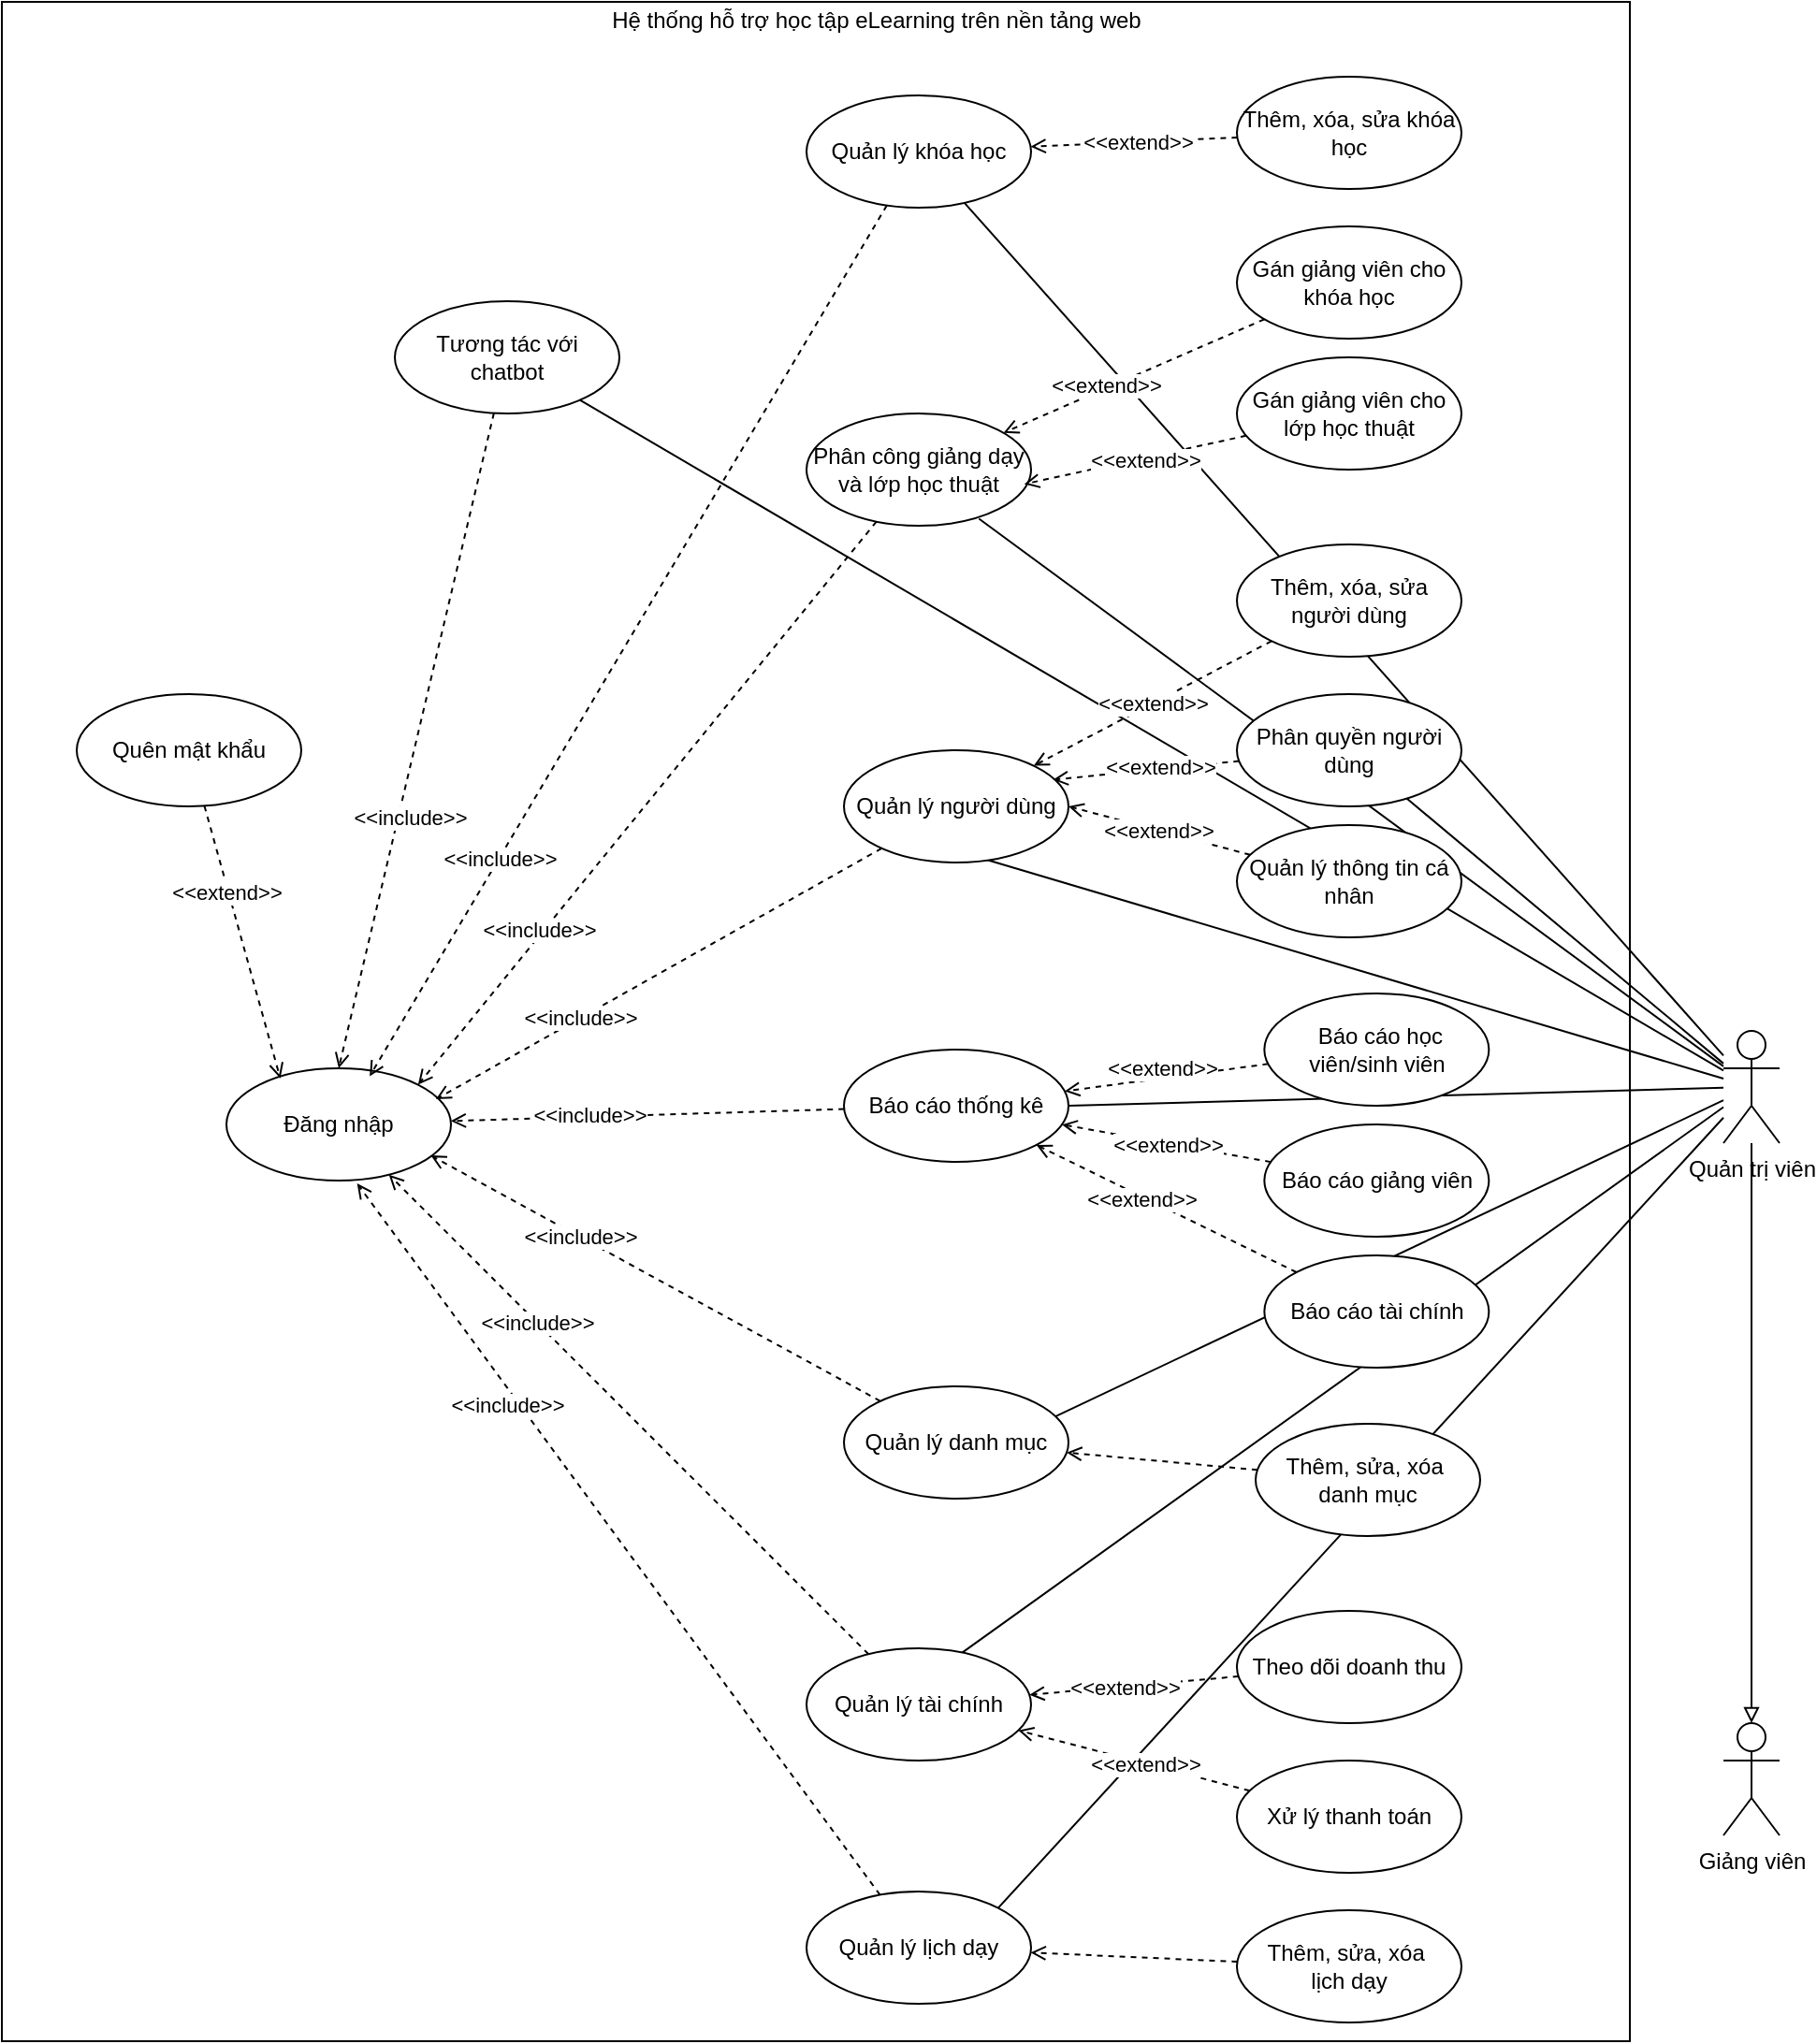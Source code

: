 <mxfile version="27.0.3">
  <diagram name="Page-1" id="FDcgBepIFSiOmwwHl9qi">
    <mxGraphModel dx="1418" dy="1894" grid="1" gridSize="10" guides="1" tooltips="1" connect="1" arrows="1" fold="1" page="1" pageScale="1" pageWidth="850" pageHeight="1100" math="0" shadow="0">
      <root>
        <mxCell id="0" />
        <mxCell id="1" parent="0" />
        <mxCell id="96Rs1fj9_P6RKk6u0Oii-1" value="" style="rounded=0;whiteSpace=wrap;html=1;" parent="1" vertex="1">
          <mxGeometry x="410" y="-190" width="870" height="1090" as="geometry" />
        </mxCell>
        <mxCell id="96Rs1fj9_P6RKk6u0Oii-2" value="Hệ thống hỗ trợ học tập eLearning trên nền tảng web" style="text;html=1;align=center;verticalAlign=middle;whiteSpace=wrap;rounded=0;" parent="1" vertex="1">
          <mxGeometry x="650" y="-190" width="455" height="20" as="geometry" />
        </mxCell>
        <mxCell id="96Rs1fj9_P6RKk6u0Oii-4" style="rounded=0;orthogonalLoop=1;jettySize=auto;html=1;entryX=0.768;entryY=0.938;entryDx=0;entryDy=0;endArrow=none;startFill=0;entryPerimeter=0;" parent="1" source="96Rs1fj9_P6RKk6u0Oii-11" target="96Rs1fj9_P6RKk6u0Oii-79" edge="1">
          <mxGeometry relative="1" as="geometry" />
        </mxCell>
        <mxCell id="96Rs1fj9_P6RKk6u0Oii-6" style="rounded=0;orthogonalLoop=1;jettySize=auto;html=1;entryX=0.929;entryY=0.28;entryDx=0;entryDy=0;endArrow=none;startFill=0;entryPerimeter=0;" parent="1" source="96Rs1fj9_P6RKk6u0Oii-11" target="96Rs1fj9_P6RKk6u0Oii-48" edge="1">
          <mxGeometry relative="1" as="geometry" />
        </mxCell>
        <mxCell id="96Rs1fj9_P6RKk6u0Oii-7" style="rounded=0;orthogonalLoop=1;jettySize=auto;html=1;entryX=0.689;entryY=0.045;entryDx=0;entryDy=0;endArrow=none;startFill=0;entryPerimeter=0;" parent="1" source="96Rs1fj9_P6RKk6u0Oii-11" target="96Rs1fj9_P6RKk6u0Oii-42" edge="1">
          <mxGeometry relative="1" as="geometry" />
        </mxCell>
        <mxCell id="96Rs1fj9_P6RKk6u0Oii-8" style="rounded=0;orthogonalLoop=1;jettySize=auto;html=1;entryX=1;entryY=0;entryDx=0;entryDy=0;endArrow=none;startFill=0;" parent="1" source="96Rs1fj9_P6RKk6u0Oii-11" target="96Rs1fj9_P6RKk6u0Oii-51" edge="1">
          <mxGeometry relative="1" as="geometry" />
        </mxCell>
        <mxCell id="96Rs1fj9_P6RKk6u0Oii-9" style="rounded=0;orthogonalLoop=1;jettySize=auto;html=1;endArrow=none;startFill=0;" parent="1" source="96Rs1fj9_P6RKk6u0Oii-11" target="96Rs1fj9_P6RKk6u0Oii-45" edge="1">
          <mxGeometry relative="1" as="geometry" />
        </mxCell>
        <mxCell id="96Rs1fj9_P6RKk6u0Oii-122" style="edgeStyle=none;rounded=0;orthogonalLoop=1;jettySize=auto;html=1;endArrow=none;startFill=0;entryX=0.642;entryY=0.979;entryDx=0;entryDy=0;entryPerimeter=0;" parent="1" source="96Rs1fj9_P6RKk6u0Oii-11" target="96Rs1fj9_P6RKk6u0Oii-112" edge="1">
          <mxGeometry relative="1" as="geometry" />
        </mxCell>
        <mxCell id="96Rs1fj9_P6RKk6u0Oii-168" style="edgeStyle=none;rounded=0;orthogonalLoop=1;jettySize=auto;html=1;entryX=1;entryY=0.5;entryDx=0;entryDy=0;endArrow=none;startFill=0;" parent="1" source="96Rs1fj9_P6RKk6u0Oii-11" target="96Rs1fj9_P6RKk6u0Oii-167" edge="1">
          <mxGeometry relative="1" as="geometry" />
        </mxCell>
        <mxCell id="96Rs1fj9_P6RKk6u0Oii-11" value="Quản trị viên" style="shape=umlActor;verticalLabelPosition=bottom;verticalAlign=top;html=1;outlineConnect=0;" parent="1" vertex="1">
          <mxGeometry x="1330" y="360" width="30" height="60" as="geometry" />
        </mxCell>
        <mxCell id="96Rs1fj9_P6RKk6u0Oii-34" value="Đăng nhập" style="ellipse;whiteSpace=wrap;html=1;" parent="1" vertex="1">
          <mxGeometry x="530" y="380" width="120" height="60" as="geometry" />
        </mxCell>
        <mxCell id="96Rs1fj9_P6RKk6u0Oii-37" style="rounded=0;orthogonalLoop=1;jettySize=auto;html=1;endArrow=open;endFill=0;dashed=1;entryX=0.638;entryY=0.071;entryDx=0;entryDy=0;entryPerimeter=0;" parent="1" source="96Rs1fj9_P6RKk6u0Oii-39" target="96Rs1fj9_P6RKk6u0Oii-34" edge="1">
          <mxGeometry relative="1" as="geometry">
            <mxPoint x="610" y="380" as="targetPoint" />
          </mxGeometry>
        </mxCell>
        <mxCell id="96Rs1fj9_P6RKk6u0Oii-121" value="&amp;lt;&amp;lt;include&amp;gt;&amp;gt;" style="edgeLabel;html=1;align=center;verticalAlign=middle;resizable=0;points=[];" parent="96Rs1fj9_P6RKk6u0Oii-37" vertex="1" connectable="0">
          <mxGeometry x="0.499" relative="1" as="geometry">
            <mxPoint as="offset" />
          </mxGeometry>
        </mxCell>
        <mxCell id="96Rs1fj9_P6RKk6u0Oii-130" style="edgeStyle=none;rounded=0;orthogonalLoop=1;jettySize=auto;html=1;endArrow=none;startFill=0;" parent="1" source="96Rs1fj9_P6RKk6u0Oii-39" target="96Rs1fj9_P6RKk6u0Oii-11" edge="1">
          <mxGeometry relative="1" as="geometry" />
        </mxCell>
        <mxCell id="96Rs1fj9_P6RKk6u0Oii-39" value="&lt;p style=&quot;white-space-collapse: preserve;&quot; dir=&quot;auto&quot;&gt;Quản lý khóa học&lt;/p&gt;" style="ellipse;whiteSpace=wrap;html=1;" parent="1" vertex="1">
          <mxGeometry x="840" y="-140" width="120" height="60" as="geometry" />
        </mxCell>
        <mxCell id="96Rs1fj9_P6RKk6u0Oii-40" style="rounded=0;orthogonalLoop=1;jettySize=auto;html=1;endArrow=open;endFill=0;dashed=1;" parent="1" source="96Rs1fj9_P6RKk6u0Oii-42" target="96Rs1fj9_P6RKk6u0Oii-34" edge="1">
          <mxGeometry relative="1" as="geometry" />
        </mxCell>
        <mxCell id="96Rs1fj9_P6RKk6u0Oii-41" value="&amp;lt;&amp;lt;include&amp;gt;&amp;gt;" style="edgeLabel;html=1;align=center;verticalAlign=middle;resizable=0;points=[];" parent="96Rs1fj9_P6RKk6u0Oii-40" vertex="1" connectable="0">
          <mxGeometry x="0.383" relative="1" as="geometry">
            <mxPoint as="offset" />
          </mxGeometry>
        </mxCell>
        <mxCell id="96Rs1fj9_P6RKk6u0Oii-42" value="&lt;p style=&quot;white-space-collapse: preserve;&quot; dir=&quot;auto&quot;&gt;Quản lý tài chính&lt;/p&gt;" style="ellipse;whiteSpace=wrap;html=1;" parent="1" vertex="1">
          <mxGeometry x="840" y="690" width="120" height="60" as="geometry" />
        </mxCell>
        <mxCell id="96Rs1fj9_P6RKk6u0Oii-43" style="rounded=0;orthogonalLoop=1;jettySize=auto;html=1;endArrow=open;endFill=0;dashed=1;entryX=0.5;entryY=0;entryDx=0;entryDy=0;" parent="1" source="96Rs1fj9_P6RKk6u0Oii-45" target="96Rs1fj9_P6RKk6u0Oii-34" edge="1">
          <mxGeometry relative="1" as="geometry" />
        </mxCell>
        <mxCell id="96Rs1fj9_P6RKk6u0Oii-44" value="&amp;lt;&amp;lt;include&amp;gt;&amp;gt;" style="edgeLabel;html=1;align=center;verticalAlign=middle;resizable=0;points=[];" parent="96Rs1fj9_P6RKk6u0Oii-43" vertex="1" connectable="0">
          <mxGeometry x="0.474" y="-3" relative="1" as="geometry">
            <mxPoint x="19" y="-41" as="offset" />
          </mxGeometry>
        </mxCell>
        <mxCell id="96Rs1fj9_P6RKk6u0Oii-45" value="&lt;p style=&quot;white-space-collapse: preserve;&quot; dir=&quot;auto&quot;&gt;Tương tác với chatbot&lt;/p&gt;" style="ellipse;whiteSpace=wrap;html=1;" parent="1" vertex="1">
          <mxGeometry x="620" y="-30" width="120" height="60" as="geometry" />
        </mxCell>
        <mxCell id="96Rs1fj9_P6RKk6u0Oii-46" style="rounded=0;orthogonalLoop=1;jettySize=auto;html=1;endArrow=open;endFill=0;dashed=1;entryX=0.91;entryY=0.776;entryDx=0;entryDy=0;entryPerimeter=0;" parent="1" source="96Rs1fj9_P6RKk6u0Oii-48" target="96Rs1fj9_P6RKk6u0Oii-34" edge="1">
          <mxGeometry relative="1" as="geometry" />
        </mxCell>
        <mxCell id="96Rs1fj9_P6RKk6u0Oii-47" value="&amp;lt;&amp;lt;include&amp;gt;&amp;gt;" style="edgeLabel;html=1;align=center;verticalAlign=middle;resizable=0;points=[];" parent="96Rs1fj9_P6RKk6u0Oii-46" vertex="1" connectable="0">
          <mxGeometry x="0.337" relative="1" as="geometry">
            <mxPoint as="offset" />
          </mxGeometry>
        </mxCell>
        <mxCell id="96Rs1fj9_P6RKk6u0Oii-48" value="&lt;p style=&quot;white-space-collapse: preserve;&quot; dir=&quot;auto&quot;&gt;Quản lý danh mục&lt;/p&gt;" style="ellipse;whiteSpace=wrap;html=1;" parent="1" vertex="1">
          <mxGeometry x="860" y="550" width="120" height="60" as="geometry" />
        </mxCell>
        <mxCell id="96Rs1fj9_P6RKk6u0Oii-49" style="rounded=0;orthogonalLoop=1;jettySize=auto;html=1;endArrow=open;endFill=0;dashed=1;entryX=0.582;entryY=1.026;entryDx=0;entryDy=0;entryPerimeter=0;" parent="1" source="96Rs1fj9_P6RKk6u0Oii-51" target="96Rs1fj9_P6RKk6u0Oii-34" edge="1">
          <mxGeometry relative="1" as="geometry" />
        </mxCell>
        <mxCell id="96Rs1fj9_P6RKk6u0Oii-50" value="&amp;lt;&amp;lt;include&amp;gt;&amp;gt;" style="edgeLabel;html=1;align=center;verticalAlign=middle;resizable=0;points=[];" parent="96Rs1fj9_P6RKk6u0Oii-49" vertex="1" connectable="0">
          <mxGeometry x="0.553" y="2" relative="1" as="geometry">
            <mxPoint x="19" y="32" as="offset" />
          </mxGeometry>
        </mxCell>
        <mxCell id="96Rs1fj9_P6RKk6u0Oii-51" value="&lt;p style=&quot;white-space-collapse: preserve;&quot; dir=&quot;auto&quot;&gt;Quản lý lịch dạy&lt;/p&gt;" style="ellipse;whiteSpace=wrap;html=1;" parent="1" vertex="1">
          <mxGeometry x="840" y="820" width="120" height="60" as="geometry" />
        </mxCell>
        <mxCell id="96Rs1fj9_P6RKk6u0Oii-57" style="rounded=0;orthogonalLoop=1;jettySize=auto;html=1;exitX=0;exitY=0;exitDx=0;exitDy=0;" parent="1" edge="1">
          <mxGeometry relative="1" as="geometry">
            <mxPoint x="877.156" y="368.998" as="sourcePoint" />
            <mxPoint x="876.379" y="369.401" as="targetPoint" />
          </mxGeometry>
        </mxCell>
        <mxCell id="96Rs1fj9_P6RKk6u0Oii-79" value="&lt;p style=&quot;white-space-collapse: preserve;&quot; dir=&quot;auto&quot;&gt;Phân công giảng dạy và lớp học thuật&lt;/p&gt;" style="ellipse;whiteSpace=wrap;html=1;" parent="1" vertex="1">
          <mxGeometry x="840" y="30" width="120" height="60" as="geometry" />
        </mxCell>
        <mxCell id="96Rs1fj9_P6RKk6u0Oii-105" style="rounded=0;orthogonalLoop=1;jettySize=auto;html=1;entryX=0.24;entryY=0.09;entryDx=0;entryDy=0;endArrow=open;endFill=0;dashed=1;entryPerimeter=0;" parent="1" source="96Rs1fj9_P6RKk6u0Oii-107" target="96Rs1fj9_P6RKk6u0Oii-34" edge="1">
          <mxGeometry relative="1" as="geometry" />
        </mxCell>
        <mxCell id="96Rs1fj9_P6RKk6u0Oii-110" value="&amp;lt;&amp;lt;extend&amp;gt;&amp;gt;" style="edgeLabel;html=1;align=center;verticalAlign=middle;resizable=0;points=[];" parent="96Rs1fj9_P6RKk6u0Oii-105" vertex="1" connectable="0">
          <mxGeometry x="-0.365" y="-1" relative="1" as="geometry">
            <mxPoint as="offset" />
          </mxGeometry>
        </mxCell>
        <mxCell id="96Rs1fj9_P6RKk6u0Oii-107" value="&lt;p style=&quot;white-space-collapse: preserve;&quot; dir=&quot;auto&quot;&gt;Quên mật khẩu&lt;/p&gt;" style="ellipse;whiteSpace=wrap;html=1;" parent="1" vertex="1">
          <mxGeometry x="450" y="180" width="120" height="60" as="geometry" />
        </mxCell>
        <mxCell id="96Rs1fj9_P6RKk6u0Oii-112" value="&lt;p style=&quot;white-space-collapse: preserve;&quot; dir=&quot;auto&quot;&gt;Quản lý người dùng&lt;/p&gt;" style="ellipse;whiteSpace=wrap;html=1;" parent="1" vertex="1">
          <mxGeometry x="860" y="210" width="120" height="60" as="geometry" />
        </mxCell>
        <mxCell id="96Rs1fj9_P6RKk6u0Oii-115" style="rounded=0;orthogonalLoop=1;jettySize=auto;html=1;entryX=0.933;entryY=0.276;entryDx=0;entryDy=0;entryPerimeter=0;dashed=1;endArrow=open;endFill=0;" parent="1" source="96Rs1fj9_P6RKk6u0Oii-112" target="96Rs1fj9_P6RKk6u0Oii-34" edge="1">
          <mxGeometry relative="1" as="geometry" />
        </mxCell>
        <mxCell id="96Rs1fj9_P6RKk6u0Oii-116" value="&amp;lt;&amp;lt;include&amp;gt;&amp;gt;" style="edgeLabel;html=1;align=center;verticalAlign=middle;resizable=0;points=[];" parent="96Rs1fj9_P6RKk6u0Oii-115" vertex="1" connectable="0">
          <mxGeometry x="0.355" relative="1" as="geometry">
            <mxPoint as="offset" />
          </mxGeometry>
        </mxCell>
        <mxCell id="96Rs1fj9_P6RKk6u0Oii-117" style="rounded=0;orthogonalLoop=1;jettySize=auto;html=1;entryX=1;entryY=0;entryDx=0;entryDy=0;dashed=1;endArrow=open;endFill=0;" parent="1" source="96Rs1fj9_P6RKk6u0Oii-79" target="96Rs1fj9_P6RKk6u0Oii-34" edge="1">
          <mxGeometry relative="1" as="geometry" />
        </mxCell>
        <mxCell id="96Rs1fj9_P6RKk6u0Oii-120" value="&amp;lt;&amp;lt;include&amp;gt;&amp;gt;" style="edgeLabel;html=1;align=center;verticalAlign=middle;resizable=0;points=[];" parent="96Rs1fj9_P6RKk6u0Oii-117" vertex="1" connectable="0">
          <mxGeometry x="0.459" y="-2" relative="1" as="geometry">
            <mxPoint as="offset" />
          </mxGeometry>
        </mxCell>
        <mxCell id="96Rs1fj9_P6RKk6u0Oii-125" style="edgeStyle=none;rounded=0;orthogonalLoop=1;jettySize=auto;html=1;entryX=0.931;entryY=0.263;entryDx=0;entryDy=0;entryPerimeter=0;dashed=1;endArrow=open;endFill=0;" parent="1" source="96Rs1fj9_P6RKk6u0Oii-123" target="96Rs1fj9_P6RKk6u0Oii-112" edge="1">
          <mxGeometry relative="1" as="geometry" />
        </mxCell>
        <mxCell id="96Rs1fj9_P6RKk6u0Oii-135" value="&amp;lt;&amp;lt;extend&amp;gt;&amp;gt;" style="edgeLabel;html=1;align=center;verticalAlign=middle;resizable=0;points=[];" parent="96Rs1fj9_P6RKk6u0Oii-125" vertex="1" connectable="0">
          <mxGeometry x="-0.153" y="-1" relative="1" as="geometry">
            <mxPoint as="offset" />
          </mxGeometry>
        </mxCell>
        <mxCell id="96Rs1fj9_P6RKk6u0Oii-126" style="edgeStyle=none;rounded=0;orthogonalLoop=1;jettySize=auto;html=1;entryX=1;entryY=0.5;entryDx=0;entryDy=0;dashed=1;endArrow=open;endFill=0;" parent="1" source="96Rs1fj9_P6RKk6u0Oii-124" target="96Rs1fj9_P6RKk6u0Oii-112" edge="1">
          <mxGeometry relative="1" as="geometry" />
        </mxCell>
        <mxCell id="96Rs1fj9_P6RKk6u0Oii-136" value="&amp;lt;&amp;lt;extend&amp;gt;&amp;gt;" style="edgeLabel;html=1;align=center;verticalAlign=middle;resizable=0;points=[];" parent="96Rs1fj9_P6RKk6u0Oii-126" vertex="1" connectable="0">
          <mxGeometry x="0.028" relative="1" as="geometry">
            <mxPoint as="offset" />
          </mxGeometry>
        </mxCell>
        <mxCell id="96Rs1fj9_P6RKk6u0Oii-124" value="Quản lý thông tin cá nhân" style="ellipse;whiteSpace=wrap;html=1;" parent="1" vertex="1">
          <mxGeometry x="1070" y="250" width="120" height="60" as="geometry" />
        </mxCell>
        <mxCell id="96Rs1fj9_P6RKk6u0Oii-127" value="" style="rounded=0;orthogonalLoop=1;jettySize=auto;html=1;endArrow=none;startFill=0;" parent="1" source="96Rs1fj9_P6RKk6u0Oii-11" target="96Rs1fj9_P6RKk6u0Oii-123" edge="1">
          <mxGeometry relative="1" as="geometry">
            <mxPoint x="1330" y="377" as="sourcePoint" />
            <mxPoint x="929" y="16" as="targetPoint" />
          </mxGeometry>
        </mxCell>
        <mxCell id="96Rs1fj9_P6RKk6u0Oii-123" value="Phân quyền người dùng" style="ellipse;whiteSpace=wrap;html=1;" parent="1" vertex="1">
          <mxGeometry x="1070" y="180" width="120" height="60" as="geometry" />
        </mxCell>
        <mxCell id="96Rs1fj9_P6RKk6u0Oii-129" style="edgeStyle=none;rounded=0;orthogonalLoop=1;jettySize=auto;html=1;dashed=1;endArrow=open;endFill=0;" parent="1" source="96Rs1fj9_P6RKk6u0Oii-128" target="96Rs1fj9_P6RKk6u0Oii-112" edge="1">
          <mxGeometry relative="1" as="geometry" />
        </mxCell>
        <mxCell id="96Rs1fj9_P6RKk6u0Oii-134" value="&amp;lt;&amp;lt;extend&amp;gt;&amp;gt;" style="edgeLabel;html=1;align=center;verticalAlign=middle;resizable=0;points=[];" parent="96Rs1fj9_P6RKk6u0Oii-129" vertex="1" connectable="0">
          <mxGeometry x="0.005" relative="1" as="geometry">
            <mxPoint as="offset" />
          </mxGeometry>
        </mxCell>
        <mxCell id="96Rs1fj9_P6RKk6u0Oii-128" value="Thêm, xóa, sửa người dùng" style="ellipse;whiteSpace=wrap;html=1;" parent="1" vertex="1">
          <mxGeometry x="1070" y="100" width="120" height="60" as="geometry" />
        </mxCell>
        <mxCell id="96Rs1fj9_P6RKk6u0Oii-142" style="edgeStyle=none;rounded=0;orthogonalLoop=1;jettySize=auto;html=1;dashed=1;endArrow=open;endFill=0;" parent="1" source="96Rs1fj9_P6RKk6u0Oii-137" target="96Rs1fj9_P6RKk6u0Oii-79" edge="1">
          <mxGeometry relative="1" as="geometry" />
        </mxCell>
        <mxCell id="96Rs1fj9_P6RKk6u0Oii-145" value="&amp;lt;&amp;lt;extend&amp;gt;&amp;gt;" style="edgeLabel;html=1;align=center;verticalAlign=middle;resizable=0;points=[];" parent="96Rs1fj9_P6RKk6u0Oii-142" vertex="1" connectable="0">
          <mxGeometry x="0.209" y="-2" relative="1" as="geometry">
            <mxPoint as="offset" />
          </mxGeometry>
        </mxCell>
        <mxCell id="96Rs1fj9_P6RKk6u0Oii-137" value="Gán giảng viên cho khóa học" style="ellipse;whiteSpace=wrap;html=1;" parent="1" vertex="1">
          <mxGeometry x="1070" y="-70" width="120" height="60" as="geometry" />
        </mxCell>
        <mxCell id="96Rs1fj9_P6RKk6u0Oii-139" value="Gán giảng viên cho lớp học thuật" style="ellipse;whiteSpace=wrap;html=1;" parent="1" vertex="1">
          <mxGeometry x="1070" width="120" height="60" as="geometry" />
        </mxCell>
        <mxCell id="96Rs1fj9_P6RKk6u0Oii-144" style="edgeStyle=none;rounded=0;orthogonalLoop=1;jettySize=auto;html=1;entryX=0.97;entryY=0.629;entryDx=0;entryDy=0;entryPerimeter=0;dashed=1;endArrow=open;endFill=0;" parent="1" source="96Rs1fj9_P6RKk6u0Oii-139" target="96Rs1fj9_P6RKk6u0Oii-79" edge="1">
          <mxGeometry relative="1" as="geometry" />
        </mxCell>
        <mxCell id="96Rs1fj9_P6RKk6u0Oii-146" value="&amp;lt;&amp;lt;extend&amp;gt;&amp;gt;" style="edgeLabel;html=1;align=center;verticalAlign=middle;resizable=0;points=[];" parent="96Rs1fj9_P6RKk6u0Oii-144" vertex="1" connectable="0">
          <mxGeometry x="-0.074" y="1" relative="1" as="geometry">
            <mxPoint as="offset" />
          </mxGeometry>
        </mxCell>
        <mxCell id="96Rs1fj9_P6RKk6u0Oii-150" style="edgeStyle=none;rounded=0;orthogonalLoop=1;jettySize=auto;html=1;dashed=1;endArrow=open;endFill=0;" parent="1" source="96Rs1fj9_P6RKk6u0Oii-147" target="96Rs1fj9_P6RKk6u0Oii-39" edge="1">
          <mxGeometry relative="1" as="geometry" />
        </mxCell>
        <mxCell id="96Rs1fj9_P6RKk6u0Oii-153" value="&amp;lt;&amp;lt;extend&amp;gt;&amp;gt;" style="edgeLabel;html=1;align=center;verticalAlign=middle;resizable=0;points=[];" parent="96Rs1fj9_P6RKk6u0Oii-150" vertex="1" connectable="0">
          <mxGeometry x="-0.025" relative="1" as="geometry">
            <mxPoint as="offset" />
          </mxGeometry>
        </mxCell>
        <mxCell id="96Rs1fj9_P6RKk6u0Oii-147" value="Thêm, xóa, sửa khóa học" style="ellipse;whiteSpace=wrap;html=1;" parent="1" vertex="1">
          <mxGeometry x="1070" y="-150" width="120" height="60" as="geometry" />
        </mxCell>
        <mxCell id="96Rs1fj9_P6RKk6u0Oii-161" style="edgeStyle=none;rounded=0;orthogonalLoop=1;jettySize=auto;html=1;dashed=1;endArrow=open;endFill=0;" parent="1" source="96Rs1fj9_P6RKk6u0Oii-155" target="96Rs1fj9_P6RKk6u0Oii-42" edge="1">
          <mxGeometry relative="1" as="geometry" />
        </mxCell>
        <mxCell id="96Rs1fj9_P6RKk6u0Oii-164" value="&amp;lt;&amp;lt;extend&amp;gt;&amp;gt;" style="edgeLabel;html=1;align=center;verticalAlign=middle;resizable=0;points=[];" parent="96Rs1fj9_P6RKk6u0Oii-161" vertex="1" connectable="0">
          <mxGeometry x="0.085" relative="1" as="geometry">
            <mxPoint as="offset" />
          </mxGeometry>
        </mxCell>
        <mxCell id="96Rs1fj9_P6RKk6u0Oii-155" value="Theo dõi doanh thu" style="ellipse;whiteSpace=wrap;html=1;" parent="1" vertex="1">
          <mxGeometry x="1070" y="670" width="120" height="60" as="geometry" />
        </mxCell>
        <mxCell id="96Rs1fj9_P6RKk6u0Oii-178" style="edgeStyle=none;rounded=0;orthogonalLoop=1;jettySize=auto;html=1;endArrow=open;endFill=0;dashed=1;" parent="1" source="96Rs1fj9_P6RKk6u0Oii-156" target="96Rs1fj9_P6RKk6u0Oii-167" edge="1">
          <mxGeometry relative="1" as="geometry" />
        </mxCell>
        <mxCell id="96Rs1fj9_P6RKk6u0Oii-181" value="&amp;lt;&amp;lt;extend&amp;gt;&amp;gt;" style="edgeLabel;html=1;align=center;verticalAlign=middle;resizable=0;points=[];" parent="96Rs1fj9_P6RKk6u0Oii-178" vertex="1" connectable="0">
          <mxGeometry x="0.186" y="1" relative="1" as="geometry">
            <mxPoint as="offset" />
          </mxGeometry>
        </mxCell>
        <mxCell id="96Rs1fj9_P6RKk6u0Oii-156" value="Báo cáo tài chính" style="ellipse;whiteSpace=wrap;html=1;" parent="1" vertex="1">
          <mxGeometry x="1084.67" y="480" width="120" height="60" as="geometry" />
        </mxCell>
        <mxCell id="96Rs1fj9_P6RKk6u0Oii-163" style="edgeStyle=none;rounded=0;orthogonalLoop=1;jettySize=auto;html=1;dashed=1;endArrow=open;endFill=0;" parent="1" source="96Rs1fj9_P6RKk6u0Oii-157" target="96Rs1fj9_P6RKk6u0Oii-42" edge="1">
          <mxGeometry relative="1" as="geometry" />
        </mxCell>
        <mxCell id="96Rs1fj9_P6RKk6u0Oii-166" value="&amp;lt;&amp;lt;extend&amp;gt;&amp;gt;" style="edgeLabel;html=1;align=center;verticalAlign=middle;resizable=0;points=[];" parent="96Rs1fj9_P6RKk6u0Oii-163" vertex="1" connectable="0">
          <mxGeometry x="-0.1" relative="1" as="geometry">
            <mxPoint as="offset" />
          </mxGeometry>
        </mxCell>
        <mxCell id="96Rs1fj9_P6RKk6u0Oii-157" value="Xử lý thanh toán" style="ellipse;whiteSpace=wrap;html=1;" parent="1" vertex="1">
          <mxGeometry x="1070" y="750" width="120" height="60" as="geometry" />
        </mxCell>
        <mxCell id="96Rs1fj9_P6RKk6u0Oii-169" style="edgeStyle=none;rounded=0;orthogonalLoop=1;jettySize=auto;html=1;dashed=1;endArrow=open;endFill=0;" parent="1" source="96Rs1fj9_P6RKk6u0Oii-167" target="96Rs1fj9_P6RKk6u0Oii-34" edge="1">
          <mxGeometry relative="1" as="geometry" />
        </mxCell>
        <mxCell id="96Rs1fj9_P6RKk6u0Oii-186" value="&amp;lt;&amp;lt;include&amp;gt;&amp;gt;" style="edgeLabel;html=1;align=center;verticalAlign=middle;resizable=0;points=[];" parent="96Rs1fj9_P6RKk6u0Oii-169" vertex="1" connectable="0">
          <mxGeometry x="0.3" y="-1" relative="1" as="geometry">
            <mxPoint as="offset" />
          </mxGeometry>
        </mxCell>
        <mxCell id="96Rs1fj9_P6RKk6u0Oii-167" value="&lt;p style=&quot;white-space-collapse: preserve;&quot; dir=&quot;auto&quot;&gt;Báo cáo thống kê&lt;/p&gt;" style="ellipse;whiteSpace=wrap;html=1;" parent="1" vertex="1">
          <mxGeometry x="860" y="370" width="120" height="60" as="geometry" />
        </mxCell>
        <mxCell id="96Rs1fj9_P6RKk6u0Oii-176" style="edgeStyle=none;rounded=0;orthogonalLoop=1;jettySize=auto;html=1;endArrow=open;endFill=0;dashed=1;" parent="1" source="96Rs1fj9_P6RKk6u0Oii-171" target="96Rs1fj9_P6RKk6u0Oii-167" edge="1">
          <mxGeometry relative="1" as="geometry" />
        </mxCell>
        <mxCell id="96Rs1fj9_P6RKk6u0Oii-179" value="&amp;lt;&amp;lt;extend&amp;gt;&amp;gt;" style="edgeLabel;html=1;align=center;verticalAlign=middle;resizable=0;points=[];" parent="96Rs1fj9_P6RKk6u0Oii-176" vertex="1" connectable="0">
          <mxGeometry x="0.133" y="3" relative="1" as="geometry">
            <mxPoint x="4" y="-9" as="offset" />
          </mxGeometry>
        </mxCell>
        <mxCell id="96Rs1fj9_P6RKk6u0Oii-171" value="&lt;p style=&quot;white-space-collapse: preserve;&quot; dir=&quot;auto&quot;&gt; Báo cáo học viên/sinh viên&lt;/p&gt;" style="ellipse;whiteSpace=wrap;html=1;" parent="1" vertex="1">
          <mxGeometry x="1084.67" y="340" width="120" height="60" as="geometry" />
        </mxCell>
        <mxCell id="96Rs1fj9_P6RKk6u0Oii-177" style="edgeStyle=none;rounded=0;orthogonalLoop=1;jettySize=auto;html=1;endArrow=open;endFill=0;dashed=1;" parent="1" source="96Rs1fj9_P6RKk6u0Oii-172" target="96Rs1fj9_P6RKk6u0Oii-167" edge="1">
          <mxGeometry relative="1" as="geometry" />
        </mxCell>
        <mxCell id="96Rs1fj9_P6RKk6u0Oii-180" value="&amp;lt;&amp;lt;extend&amp;gt;&amp;gt;" style="edgeLabel;html=1;align=center;verticalAlign=middle;resizable=0;points=[];" parent="96Rs1fj9_P6RKk6u0Oii-177" vertex="1" connectable="0">
          <mxGeometry x="-0.001" y="1" relative="1" as="geometry">
            <mxPoint as="offset" />
          </mxGeometry>
        </mxCell>
        <mxCell id="96Rs1fj9_P6RKk6u0Oii-172" value="&lt;p style=&quot;white-space-collapse: preserve;&quot; dir=&quot;auto&quot;&gt;Báo cáo giảng viên&lt;/p&gt;" style="ellipse;whiteSpace=wrap;html=1;" parent="1" vertex="1">
          <mxGeometry x="1084.67" y="410" width="120" height="60" as="geometry" />
        </mxCell>
        <mxCell id="96Rs1fj9_P6RKk6u0Oii-183" style="edgeStyle=none;rounded=0;orthogonalLoop=1;jettySize=auto;html=1;dashed=1;endArrow=open;endFill=0;" parent="1" source="96Rs1fj9_P6RKk6u0Oii-182" target="96Rs1fj9_P6RKk6u0Oii-48" edge="1">
          <mxGeometry relative="1" as="geometry" />
        </mxCell>
        <mxCell id="96Rs1fj9_P6RKk6u0Oii-182" value="Thêm, sửa, xóa&amp;nbsp;&lt;div&gt;danh mục&lt;/div&gt;" style="ellipse;whiteSpace=wrap;html=1;" parent="1" vertex="1">
          <mxGeometry x="1080" y="570" width="120" height="60" as="geometry" />
        </mxCell>
        <mxCell id="96Rs1fj9_P6RKk6u0Oii-185" style="edgeStyle=none;rounded=0;orthogonalLoop=1;jettySize=auto;html=1;dashed=1;endArrow=open;endFill=0;" parent="1" source="96Rs1fj9_P6RKk6u0Oii-184" target="96Rs1fj9_P6RKk6u0Oii-51" edge="1">
          <mxGeometry relative="1" as="geometry" />
        </mxCell>
        <mxCell id="96Rs1fj9_P6RKk6u0Oii-184" value="Thêm, sửa, xóa&amp;nbsp;&lt;div&gt;lịch dạy&lt;/div&gt;" style="ellipse;whiteSpace=wrap;html=1;" parent="1" vertex="1">
          <mxGeometry x="1070" y="830" width="120" height="60" as="geometry" />
        </mxCell>
        <mxCell id="L-A-K1zgmUTlrSoMtgNh-1" value="Giảng viên" style="shape=umlActor;verticalLabelPosition=bottom;verticalAlign=top;html=1;outlineConnect=0;" vertex="1" parent="1">
          <mxGeometry x="1330" y="730" width="30" height="60" as="geometry" />
        </mxCell>
        <mxCell id="L-A-K1zgmUTlrSoMtgNh-2" style="edgeStyle=orthogonalEdgeStyle;rounded=0;orthogonalLoop=1;jettySize=auto;html=1;entryX=0.5;entryY=0;entryDx=0;entryDy=0;entryPerimeter=0;endArrow=block;endFill=0;" edge="1" parent="1" source="96Rs1fj9_P6RKk6u0Oii-11" target="L-A-K1zgmUTlrSoMtgNh-1">
          <mxGeometry relative="1" as="geometry" />
        </mxCell>
      </root>
    </mxGraphModel>
  </diagram>
</mxfile>
